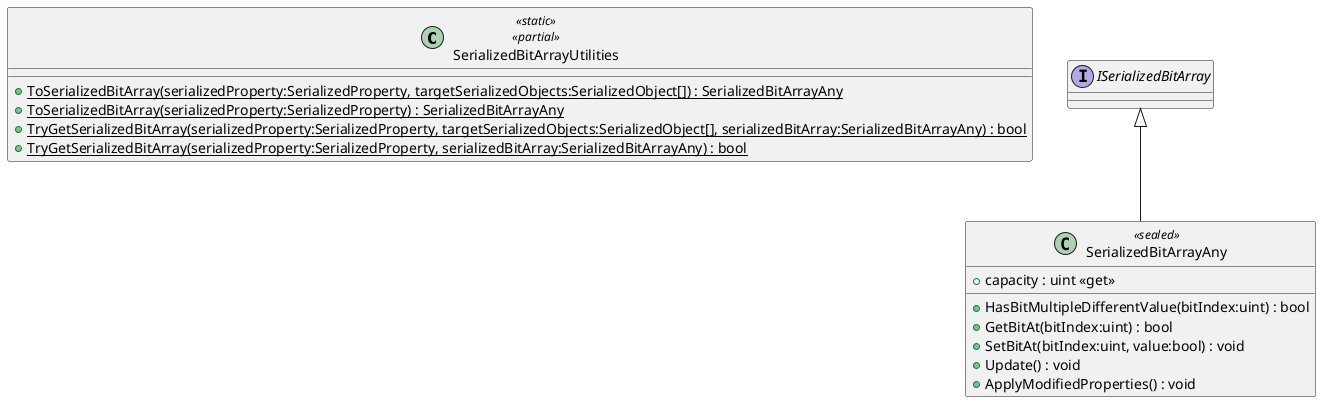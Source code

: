 @startuml
class SerializedBitArrayUtilities <<static>> <<partial>> {
    + {static} ToSerializedBitArray(serializedProperty:SerializedProperty, targetSerializedObjects:SerializedObject[]) : SerializedBitArrayAny
    + {static} ToSerializedBitArray(serializedProperty:SerializedProperty) : SerializedBitArrayAny
    + {static} TryGetSerializedBitArray(serializedProperty:SerializedProperty, targetSerializedObjects:SerializedObject[], serializedBitArray:SerializedBitArrayAny) : bool
    + {static} TryGetSerializedBitArray(serializedProperty:SerializedProperty, serializedBitArray:SerializedBitArrayAny) : bool
}
interface ISerializedBitArray {
}
class SerializedBitArrayAny <<sealed>> {
    + capacity : uint <<get>>
    + HasBitMultipleDifferentValue(bitIndex:uint) : bool
    + GetBitAt(bitIndex:uint) : bool
    + SetBitAt(bitIndex:uint, value:bool) : void
    + Update() : void
    + ApplyModifiedProperties() : void
}
ISerializedBitArray <|-- SerializedBitArrayAny
@enduml
